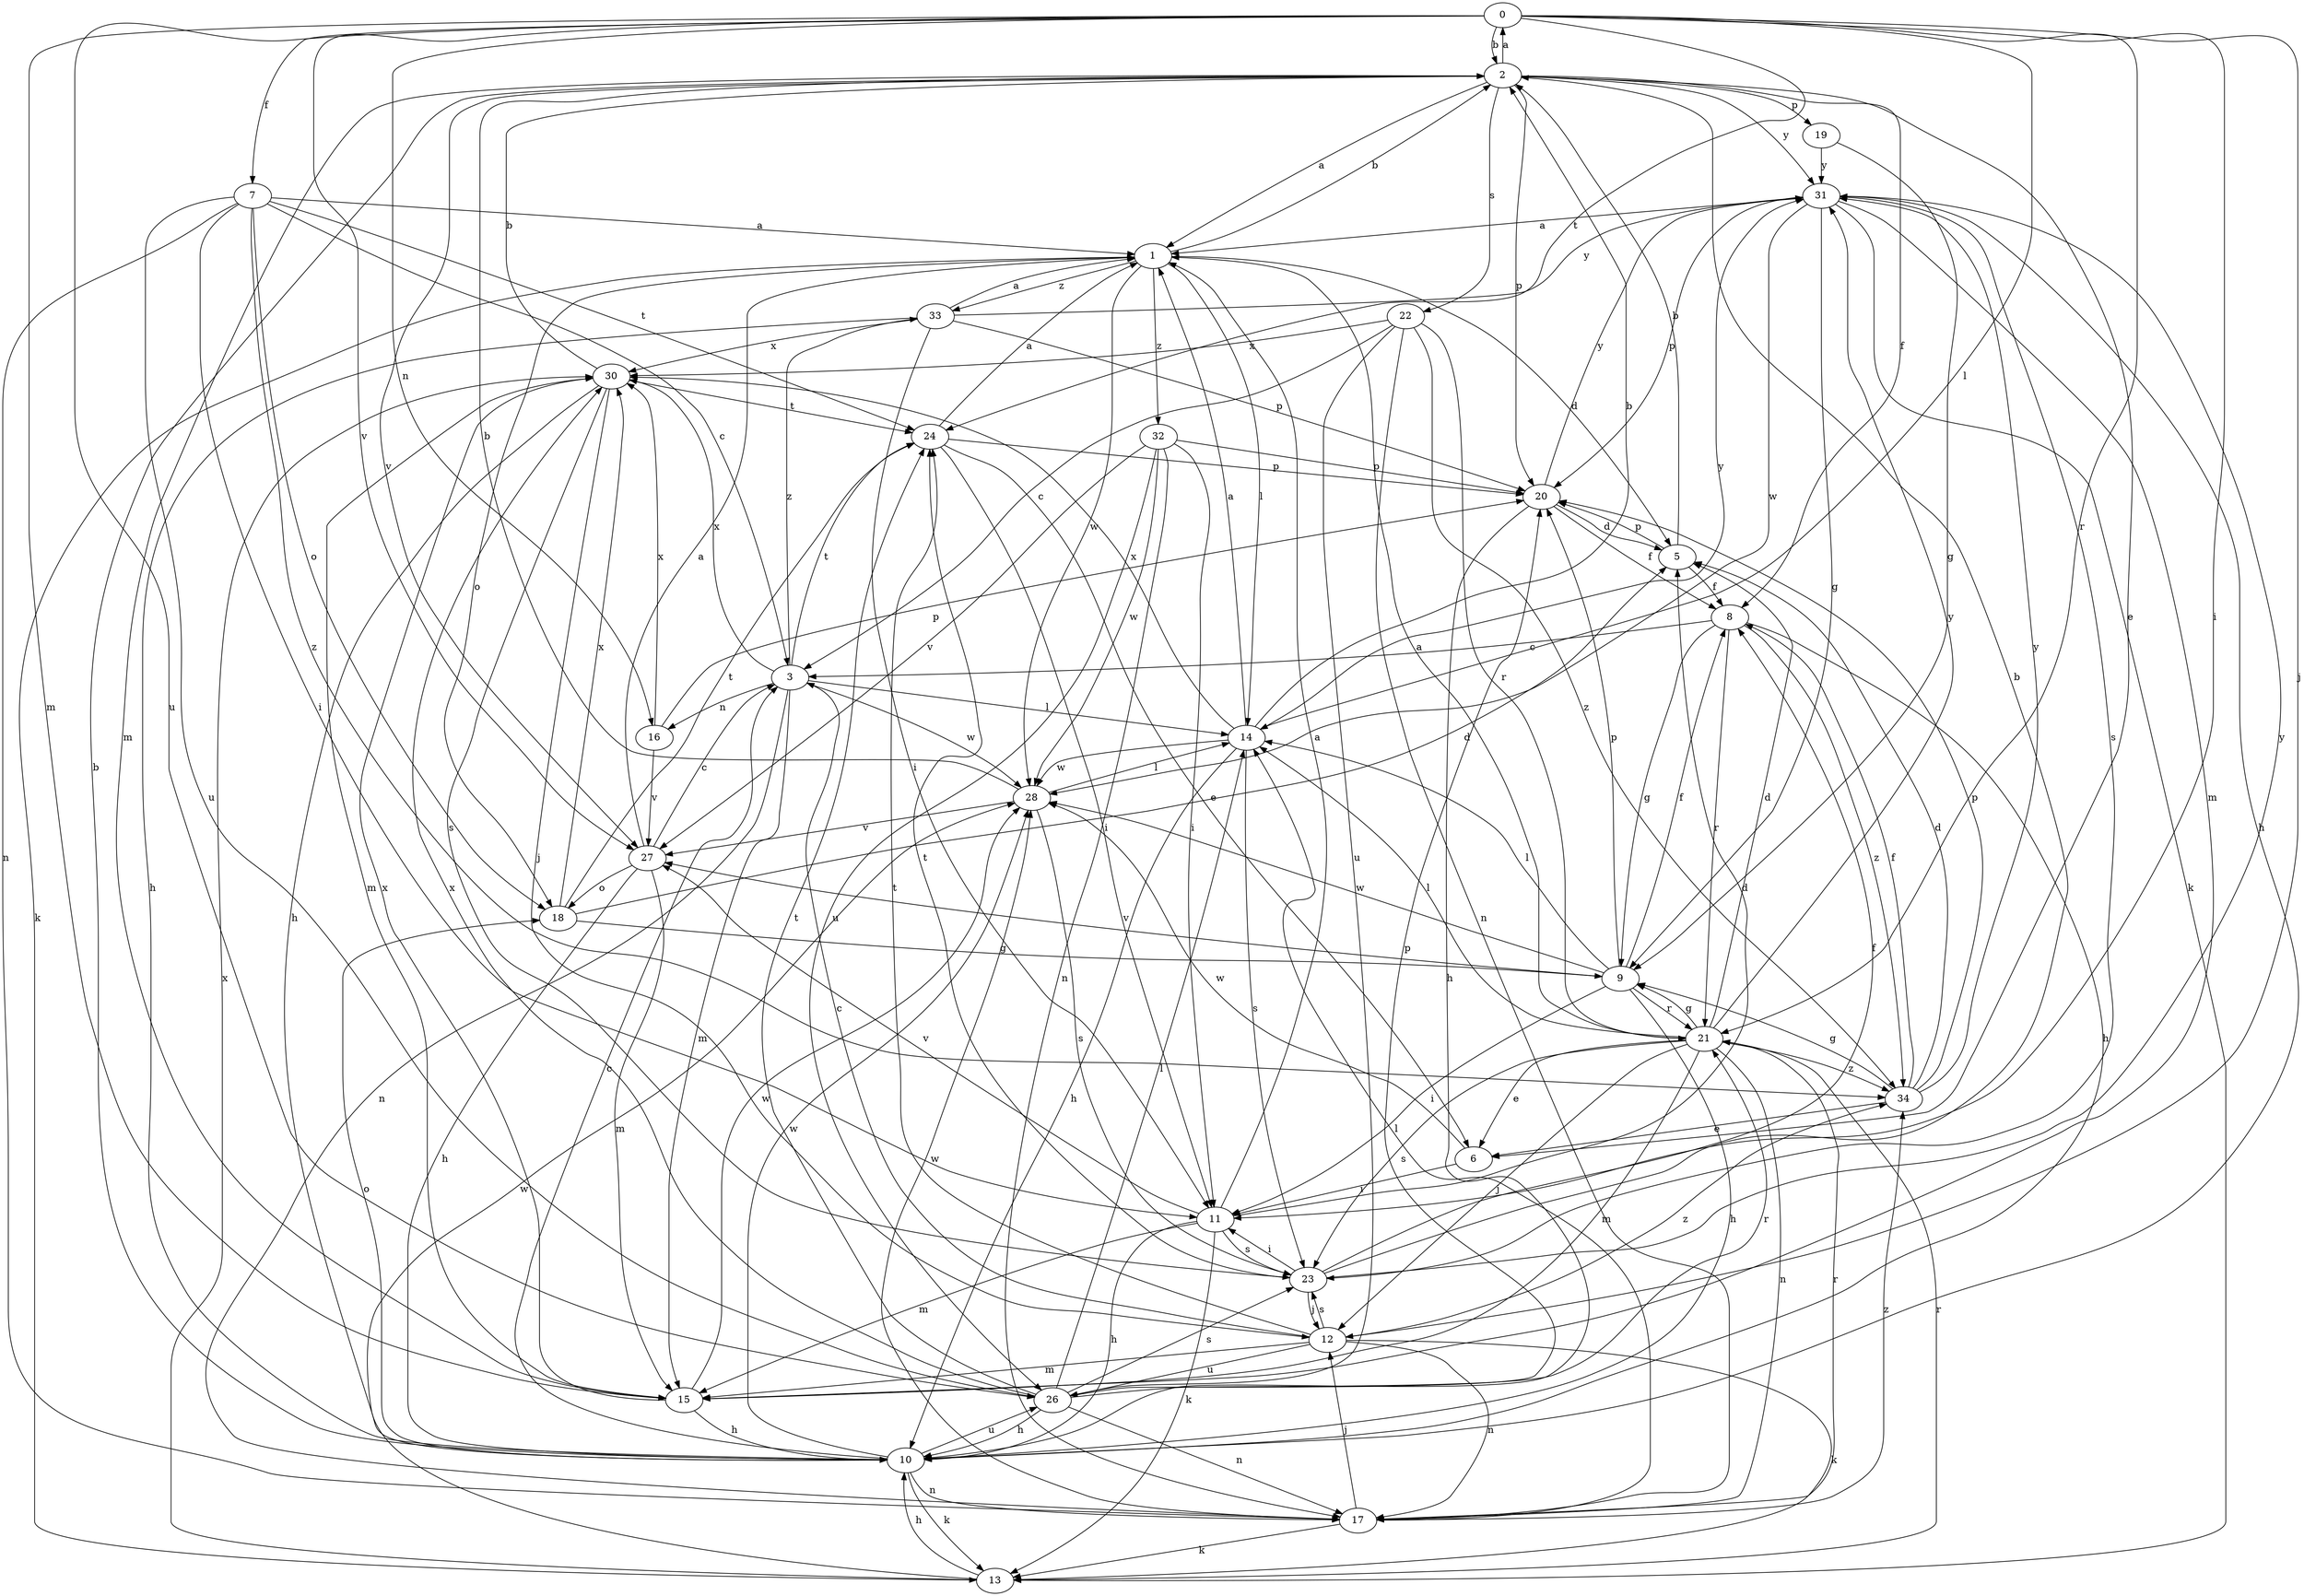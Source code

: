 strict digraph  {
0;
1;
2;
3;
5;
6;
7;
8;
9;
10;
11;
12;
13;
14;
15;
16;
17;
18;
19;
20;
21;
22;
23;
24;
26;
27;
28;
30;
31;
32;
33;
34;
0 -> 2  [label=b];
0 -> 7  [label=f];
0 -> 11  [label=i];
0 -> 12  [label=j];
0 -> 14  [label=l];
0 -> 15  [label=m];
0 -> 16  [label=n];
0 -> 21  [label=r];
0 -> 24  [label=t];
0 -> 26  [label=u];
0 -> 27  [label=v];
1 -> 2  [label=b];
1 -> 5  [label=d];
1 -> 13  [label=k];
1 -> 14  [label=l];
1 -> 18  [label=o];
1 -> 28  [label=w];
1 -> 32  [label=z];
1 -> 33  [label=z];
2 -> 0  [label=a];
2 -> 1  [label=a];
2 -> 6  [label=e];
2 -> 8  [label=f];
2 -> 15  [label=m];
2 -> 19  [label=p];
2 -> 20  [label=p];
2 -> 22  [label=s];
2 -> 27  [label=v];
2 -> 31  [label=y];
3 -> 14  [label=l];
3 -> 15  [label=m];
3 -> 16  [label=n];
3 -> 17  [label=n];
3 -> 24  [label=t];
3 -> 28  [label=w];
3 -> 30  [label=x];
3 -> 33  [label=z];
5 -> 2  [label=b];
5 -> 8  [label=f];
5 -> 20  [label=p];
6 -> 11  [label=i];
6 -> 28  [label=w];
7 -> 1  [label=a];
7 -> 3  [label=c];
7 -> 11  [label=i];
7 -> 17  [label=n];
7 -> 18  [label=o];
7 -> 24  [label=t];
7 -> 26  [label=u];
7 -> 34  [label=z];
8 -> 3  [label=c];
8 -> 9  [label=g];
8 -> 10  [label=h];
8 -> 21  [label=r];
8 -> 34  [label=z];
9 -> 8  [label=f];
9 -> 10  [label=h];
9 -> 11  [label=i];
9 -> 14  [label=l];
9 -> 20  [label=p];
9 -> 21  [label=r];
9 -> 27  [label=v];
9 -> 28  [label=w];
10 -> 2  [label=b];
10 -> 3  [label=c];
10 -> 13  [label=k];
10 -> 17  [label=n];
10 -> 18  [label=o];
10 -> 26  [label=u];
10 -> 28  [label=w];
11 -> 1  [label=a];
11 -> 5  [label=d];
11 -> 10  [label=h];
11 -> 13  [label=k];
11 -> 15  [label=m];
11 -> 23  [label=s];
11 -> 27  [label=v];
12 -> 3  [label=c];
12 -> 13  [label=k];
12 -> 15  [label=m];
12 -> 17  [label=n];
12 -> 23  [label=s];
12 -> 24  [label=t];
12 -> 26  [label=u];
12 -> 34  [label=z];
13 -> 10  [label=h];
13 -> 21  [label=r];
13 -> 28  [label=w];
13 -> 30  [label=x];
14 -> 1  [label=a];
14 -> 2  [label=b];
14 -> 10  [label=h];
14 -> 23  [label=s];
14 -> 28  [label=w];
14 -> 30  [label=x];
14 -> 31  [label=y];
15 -> 10  [label=h];
15 -> 28  [label=w];
15 -> 30  [label=x];
16 -> 20  [label=p];
16 -> 27  [label=v];
16 -> 30  [label=x];
17 -> 12  [label=j];
17 -> 13  [label=k];
17 -> 14  [label=l];
17 -> 21  [label=r];
17 -> 28  [label=w];
17 -> 34  [label=z];
18 -> 5  [label=d];
18 -> 9  [label=g];
18 -> 24  [label=t];
18 -> 30  [label=x];
19 -> 9  [label=g];
19 -> 31  [label=y];
20 -> 5  [label=d];
20 -> 8  [label=f];
20 -> 10  [label=h];
20 -> 31  [label=y];
21 -> 1  [label=a];
21 -> 5  [label=d];
21 -> 6  [label=e];
21 -> 9  [label=g];
21 -> 12  [label=j];
21 -> 14  [label=l];
21 -> 15  [label=m];
21 -> 17  [label=n];
21 -> 23  [label=s];
21 -> 31  [label=y];
21 -> 34  [label=z];
22 -> 3  [label=c];
22 -> 17  [label=n];
22 -> 21  [label=r];
22 -> 26  [label=u];
22 -> 30  [label=x];
22 -> 34  [label=z];
23 -> 2  [label=b];
23 -> 8  [label=f];
23 -> 11  [label=i];
23 -> 12  [label=j];
23 -> 24  [label=t];
23 -> 31  [label=y];
24 -> 1  [label=a];
24 -> 6  [label=e];
24 -> 11  [label=i];
24 -> 20  [label=p];
26 -> 10  [label=h];
26 -> 14  [label=l];
26 -> 17  [label=n];
26 -> 20  [label=p];
26 -> 21  [label=r];
26 -> 23  [label=s];
26 -> 24  [label=t];
26 -> 30  [label=x];
27 -> 1  [label=a];
27 -> 3  [label=c];
27 -> 10  [label=h];
27 -> 15  [label=m];
27 -> 18  [label=o];
28 -> 2  [label=b];
28 -> 14  [label=l];
28 -> 23  [label=s];
28 -> 27  [label=v];
30 -> 2  [label=b];
30 -> 10  [label=h];
30 -> 12  [label=j];
30 -> 15  [label=m];
30 -> 23  [label=s];
30 -> 24  [label=t];
31 -> 1  [label=a];
31 -> 9  [label=g];
31 -> 10  [label=h];
31 -> 13  [label=k];
31 -> 15  [label=m];
31 -> 20  [label=p];
31 -> 23  [label=s];
31 -> 28  [label=w];
32 -> 11  [label=i];
32 -> 17  [label=n];
32 -> 20  [label=p];
32 -> 26  [label=u];
32 -> 27  [label=v];
32 -> 28  [label=w];
33 -> 1  [label=a];
33 -> 10  [label=h];
33 -> 11  [label=i];
33 -> 20  [label=p];
33 -> 30  [label=x];
33 -> 31  [label=y];
34 -> 5  [label=d];
34 -> 6  [label=e];
34 -> 8  [label=f];
34 -> 9  [label=g];
34 -> 20  [label=p];
34 -> 31  [label=y];
}
